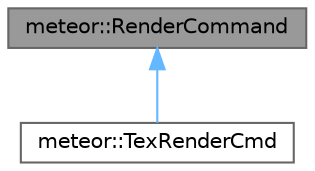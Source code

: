 digraph "meteor::RenderCommand"
{
 // LATEX_PDF_SIZE
  bgcolor="transparent";
  edge [fontname=Helvetica,fontsize=10,labelfontname=Helvetica,labelfontsize=10];
  node [fontname=Helvetica,fontsize=10,shape=box,height=0.2,width=0.4];
  Node1 [id="Node000001",label="meteor::RenderCommand",height=0.2,width=0.4,color="gray40", fillcolor="grey60", style="filled", fontcolor="black",tooltip="RenderCommand are responsible for rendering visuals to the screen."];
  Node1 -> Node2 [id="edge1_Node000001_Node000002",dir="back",color="steelblue1",style="solid",tooltip=" "];
  Node2 [id="Node000002",label="meteor::TexRenderCmd",height=0.2,width=0.4,color="gray40", fillcolor="white", style="filled",URL="$classmeteor_1_1_tex_render_cmd.html",tooltip="This a RenderCommand that draws an image on to the screen."];
}
